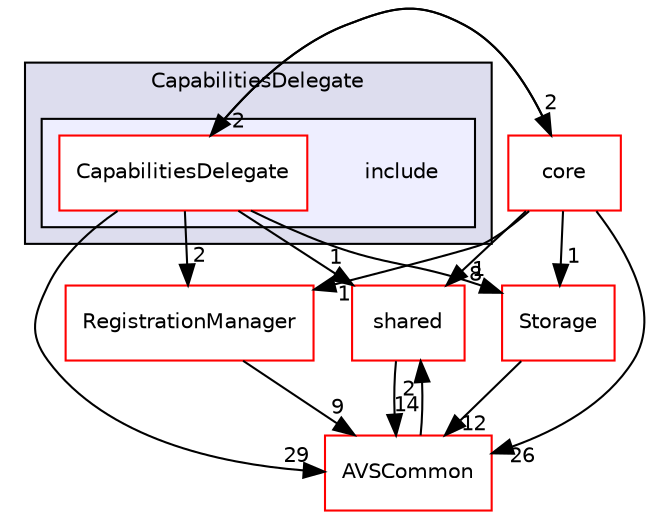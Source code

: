 digraph "/workplace/avs-device-sdk/CapabilitiesDelegate/include" {
  compound=true
  node [ fontsize="10", fontname="Helvetica"];
  edge [ labelfontsize="10", labelfontname="Helvetica"];
  subgraph clusterdir_924a657fe36215a0159270de1b610651 {
    graph [ bgcolor="#ddddee", pencolor="black", label="CapabilitiesDelegate" fontname="Helvetica", fontsize="10", URL="dir_924a657fe36215a0159270de1b610651.html"]
  subgraph clusterdir_872c8767738f6c0aba43e56d09bbdc21 {
    graph [ bgcolor="#eeeeff", pencolor="black", label="" URL="dir_872c8767738f6c0aba43e56d09bbdc21.html"];
    dir_872c8767738f6c0aba43e56d09bbdc21 [shape=plaintext label="include"];
    dir_118307bc9c346d5babffb00d17eeffb2 [shape=box label="CapabilitiesDelegate" color="red" fillcolor="white" style="filled" URL="dir_118307bc9c346d5babffb00d17eeffb2.html"];
  }
  }
  dir_9982052f7ce695d12571567315b2fafa [shape=box label="shared" fillcolor="white" style="filled" color="red" URL="dir_9982052f7ce695d12571567315b2fafa.html"];
  dir_d29c5f5a2915d6c5388c9daae4f109c7 [shape=box label="Storage" fillcolor="white" style="filled" color="red" URL="dir_d29c5f5a2915d6c5388c9daae4f109c7.html"];
  dir_13e65effb2bde530b17b3d5eefcd0266 [shape=box label="AVSCommon" fillcolor="white" style="filled" color="red" URL="dir_13e65effb2bde530b17b3d5eefcd0266.html"];
  dir_b14333b5607b47fe7356eaa790107bd3 [shape=box label="RegistrationManager" fillcolor="white" style="filled" color="red" URL="dir_b14333b5607b47fe7356eaa790107bd3.html"];
  dir_4270bfced15e0e73154b13468c7c9ad9 [shape=box label="core" fillcolor="white" style="filled" color="red" URL="dir_4270bfced15e0e73154b13468c7c9ad9.html"];
  dir_9982052f7ce695d12571567315b2fafa->dir_13e65effb2bde530b17b3d5eefcd0266 [headlabel="14", labeldistance=1.5 headhref="dir_000549_000017.html"];
  dir_118307bc9c346d5babffb00d17eeffb2->dir_9982052f7ce695d12571567315b2fafa [headlabel="1", labeldistance=1.5 headhref="dir_000320_000549.html"];
  dir_118307bc9c346d5babffb00d17eeffb2->dir_d29c5f5a2915d6c5388c9daae4f109c7 [headlabel="1", labeldistance=1.5 headhref="dir_000320_000594.html"];
  dir_118307bc9c346d5babffb00d17eeffb2->dir_13e65effb2bde530b17b3d5eefcd0266 [headlabel="29", labeldistance=1.5 headhref="dir_000320_000017.html"];
  dir_118307bc9c346d5babffb00d17eeffb2->dir_b14333b5607b47fe7356eaa790107bd3 [headlabel="2", labeldistance=1.5 headhref="dir_000320_000524.html"];
  dir_118307bc9c346d5babffb00d17eeffb2->dir_4270bfced15e0e73154b13468c7c9ad9 [headlabel="2", labeldistance=1.5 headhref="dir_000320_000426.html"];
  dir_d29c5f5a2915d6c5388c9daae4f109c7->dir_13e65effb2bde530b17b3d5eefcd0266 [headlabel="12", labeldistance=1.5 headhref="dir_000594_000017.html"];
  dir_13e65effb2bde530b17b3d5eefcd0266->dir_9982052f7ce695d12571567315b2fafa [headlabel="2", labeldistance=1.5 headhref="dir_000017_000549.html"];
  dir_b14333b5607b47fe7356eaa790107bd3->dir_13e65effb2bde530b17b3d5eefcd0266 [headlabel="9", labeldistance=1.5 headhref="dir_000524_000017.html"];
  dir_4270bfced15e0e73154b13468c7c9ad9->dir_9982052f7ce695d12571567315b2fafa [headlabel="8", labeldistance=1.5 headhref="dir_000426_000549.html"];
  dir_4270bfced15e0e73154b13468c7c9ad9->dir_118307bc9c346d5babffb00d17eeffb2 [headlabel="2", labeldistance=1.5 headhref="dir_000426_000320.html"];
  dir_4270bfced15e0e73154b13468c7c9ad9->dir_d29c5f5a2915d6c5388c9daae4f109c7 [headlabel="1", labeldistance=1.5 headhref="dir_000426_000594.html"];
  dir_4270bfced15e0e73154b13468c7c9ad9->dir_13e65effb2bde530b17b3d5eefcd0266 [headlabel="26", labeldistance=1.5 headhref="dir_000426_000017.html"];
  dir_4270bfced15e0e73154b13468c7c9ad9->dir_b14333b5607b47fe7356eaa790107bd3 [headlabel="1", labeldistance=1.5 headhref="dir_000426_000524.html"];
}
